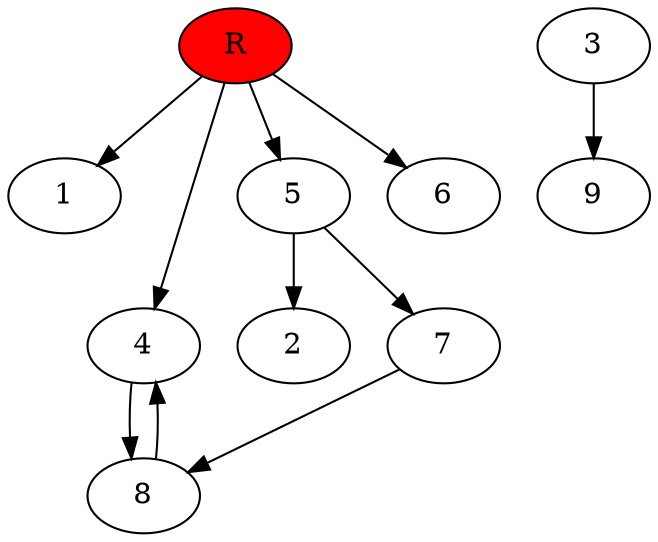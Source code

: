 digraph prb16275 {
	1
	2
	3
	4
	5
	6
	7
	8
	R [fillcolor="#ff0000" style=filled]
	3 -> 9
	4 -> 8
	5 -> 2
	5 -> 7
	7 -> 8
	8 -> 4
	R -> 1
	R -> 4
	R -> 5
	R -> 6
}
